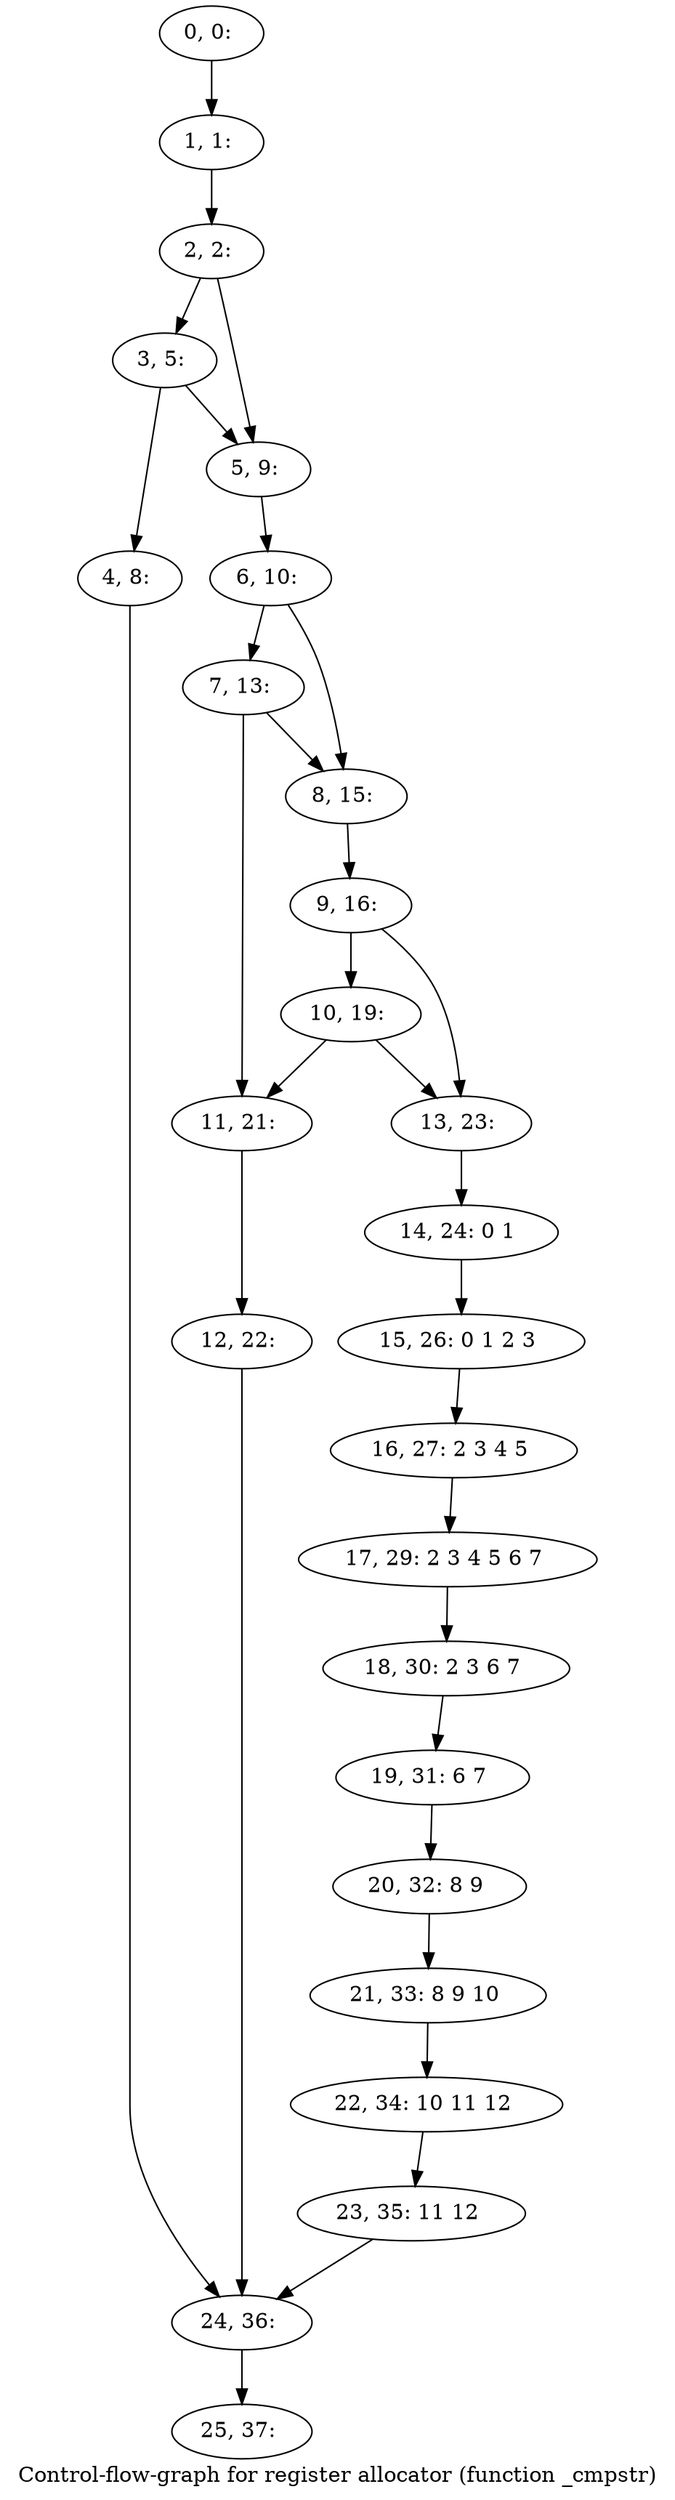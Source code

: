 digraph G {
graph [label="Control-flow-graph for register allocator (function _cmpstr)"]
0[label="0, 0: "];
1[label="1, 1: "];
2[label="2, 2: "];
3[label="3, 5: "];
4[label="4, 8: "];
5[label="5, 9: "];
6[label="6, 10: "];
7[label="7, 13: "];
8[label="8, 15: "];
9[label="9, 16: "];
10[label="10, 19: "];
11[label="11, 21: "];
12[label="12, 22: "];
13[label="13, 23: "];
14[label="14, 24: 0 1 "];
15[label="15, 26: 0 1 2 3 "];
16[label="16, 27: 2 3 4 5 "];
17[label="17, 29: 2 3 4 5 6 7 "];
18[label="18, 30: 2 3 6 7 "];
19[label="19, 31: 6 7 "];
20[label="20, 32: 8 9 "];
21[label="21, 33: 8 9 10 "];
22[label="22, 34: 10 11 12 "];
23[label="23, 35: 11 12 "];
24[label="24, 36: "];
25[label="25, 37: "];
0->1 ;
1->2 ;
2->3 ;
2->5 ;
3->4 ;
3->5 ;
4->24 ;
5->6 ;
6->7 ;
6->8 ;
7->8 ;
7->11 ;
8->9 ;
9->10 ;
9->13 ;
10->11 ;
10->13 ;
11->12 ;
12->24 ;
13->14 ;
14->15 ;
15->16 ;
16->17 ;
17->18 ;
18->19 ;
19->20 ;
20->21 ;
21->22 ;
22->23 ;
23->24 ;
24->25 ;
}
